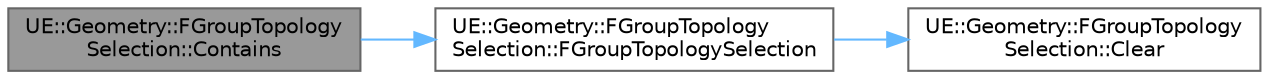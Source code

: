 digraph "UE::Geometry::FGroupTopologySelection::Contains"
{
 // INTERACTIVE_SVG=YES
 // LATEX_PDF_SIZE
  bgcolor="transparent";
  edge [fontname=Helvetica,fontsize=10,labelfontname=Helvetica,labelfontsize=10];
  node [fontname=Helvetica,fontsize=10,shape=box,height=0.2,width=0.4];
  rankdir="LR";
  Node1 [id="Node000001",label="UE::Geometry::FGroupTopology\lSelection::Contains",height=0.2,width=0.4,color="gray40", fillcolor="grey60", style="filled", fontcolor="black",tooltip="Returns true if this selection contains every element in the passed in selection."];
  Node1 -> Node2 [id="edge1_Node000001_Node000002",color="steelblue1",style="solid",tooltip=" "];
  Node2 [id="Node000002",label="UE::Geometry::FGroupTopology\lSelection::FGroupTopologySelection",height=0.2,width=0.4,color="grey40", fillcolor="white", style="filled",URL="$d4/d11/structUE_1_1Geometry_1_1FGroupTopologySelection.html#ae02a140e5b8a37d1b5b0c1b6ada19a85",tooltip=" "];
  Node2 -> Node3 [id="edge2_Node000002_Node000003",color="steelblue1",style="solid",tooltip=" "];
  Node3 [id="Node000003",label="UE::Geometry::FGroupTopology\lSelection::Clear",height=0.2,width=0.4,color="grey40", fillcolor="white", style="filled",URL="$d4/d11/structUE_1_1Geometry_1_1FGroupTopologySelection.html#a99e2422add72683dc7a1510471f01b40",tooltip=" "];
}
